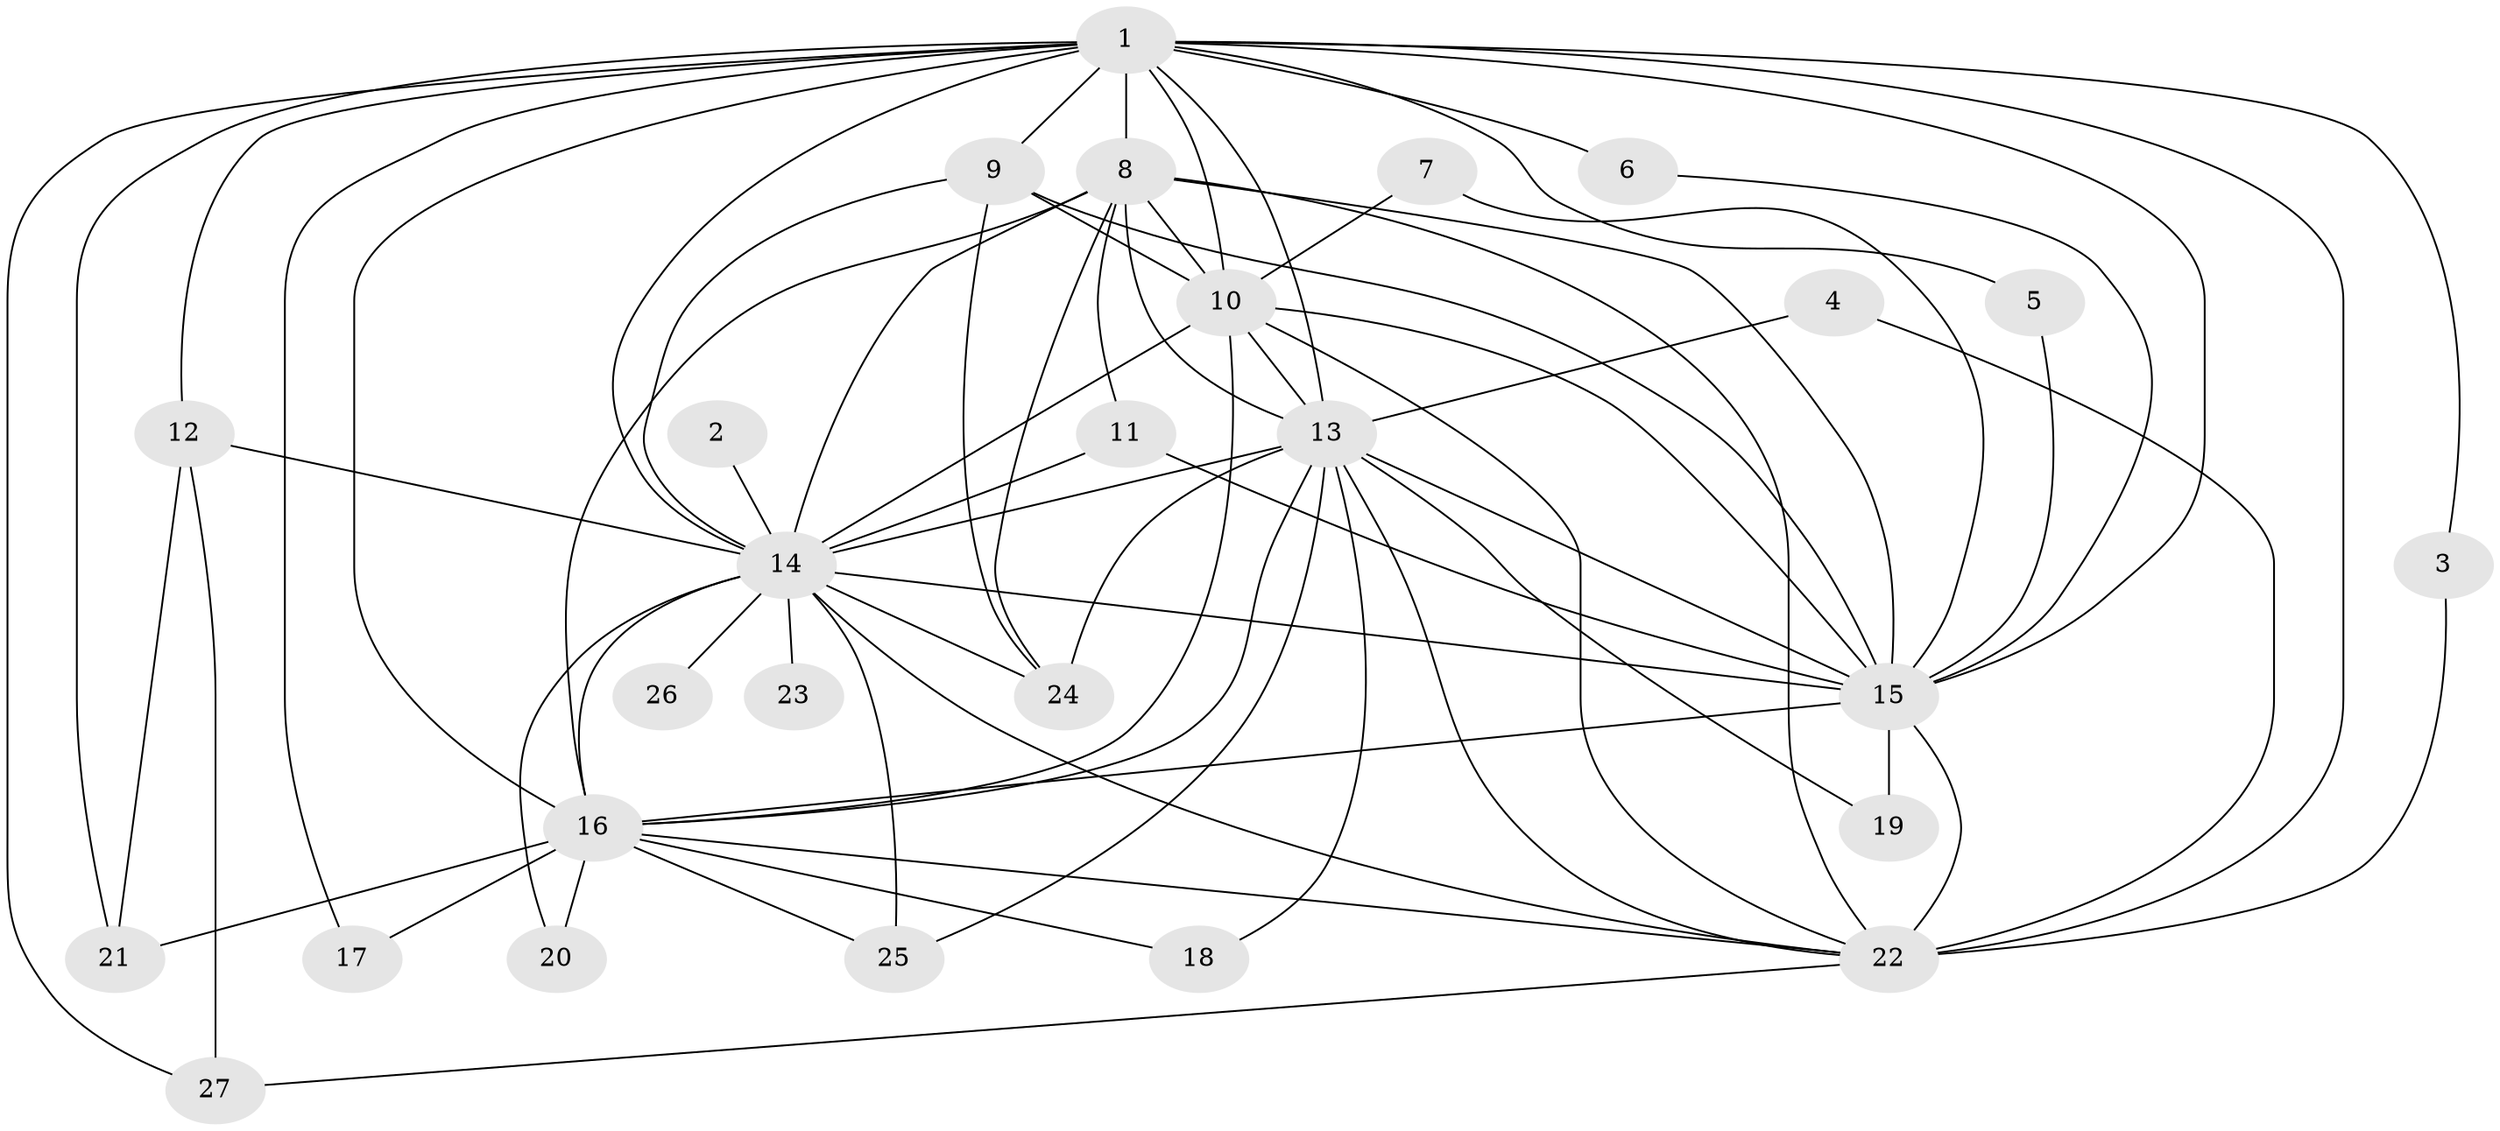 // original degree distribution, {14: 0.037037037037037035, 13: 0.018518518518518517, 16: 0.05555555555555555, 28: 0.018518518518518517, 12: 0.037037037037037035, 15: 0.018518518518518517, 2: 0.48148148148148145, 3: 0.25925925925925924, 4: 0.07407407407407407}
// Generated by graph-tools (version 1.1) at 2025/25/03/09/25 03:25:38]
// undirected, 27 vertices, 71 edges
graph export_dot {
graph [start="1"]
  node [color=gray90,style=filled];
  1;
  2;
  3;
  4;
  5;
  6;
  7;
  8;
  9;
  10;
  11;
  12;
  13;
  14;
  15;
  16;
  17;
  18;
  19;
  20;
  21;
  22;
  23;
  24;
  25;
  26;
  27;
  1 -- 3 [weight=1.0];
  1 -- 5 [weight=1.0];
  1 -- 6 [weight=2.0];
  1 -- 8 [weight=4.0];
  1 -- 9 [weight=1.0];
  1 -- 10 [weight=3.0];
  1 -- 12 [weight=2.0];
  1 -- 13 [weight=3.0];
  1 -- 14 [weight=3.0];
  1 -- 15 [weight=3.0];
  1 -- 16 [weight=4.0];
  1 -- 17 [weight=1.0];
  1 -- 21 [weight=1.0];
  1 -- 22 [weight=3.0];
  1 -- 27 [weight=1.0];
  2 -- 14 [weight=1.0];
  3 -- 22 [weight=1.0];
  4 -- 13 [weight=1.0];
  4 -- 22 [weight=1.0];
  5 -- 15 [weight=1.0];
  6 -- 15 [weight=1.0];
  7 -- 10 [weight=1.0];
  7 -- 15 [weight=1.0];
  8 -- 10 [weight=1.0];
  8 -- 11 [weight=1.0];
  8 -- 13 [weight=1.0];
  8 -- 14 [weight=1.0];
  8 -- 15 [weight=1.0];
  8 -- 16 [weight=1.0];
  8 -- 22 [weight=1.0];
  8 -- 24 [weight=1.0];
  9 -- 10 [weight=1.0];
  9 -- 14 [weight=1.0];
  9 -- 15 [weight=1.0];
  9 -- 24 [weight=1.0];
  10 -- 13 [weight=1.0];
  10 -- 14 [weight=2.0];
  10 -- 15 [weight=2.0];
  10 -- 16 [weight=2.0];
  10 -- 22 [weight=1.0];
  11 -- 14 [weight=1.0];
  11 -- 15 [weight=1.0];
  12 -- 14 [weight=1.0];
  12 -- 21 [weight=1.0];
  12 -- 27 [weight=1.0];
  13 -- 14 [weight=4.0];
  13 -- 15 [weight=1.0];
  13 -- 16 [weight=1.0];
  13 -- 18 [weight=1.0];
  13 -- 19 [weight=1.0];
  13 -- 22 [weight=1.0];
  13 -- 24 [weight=1.0];
  13 -- 25 [weight=1.0];
  14 -- 15 [weight=2.0];
  14 -- 16 [weight=2.0];
  14 -- 20 [weight=1.0];
  14 -- 22 [weight=1.0];
  14 -- 23 [weight=1.0];
  14 -- 24 [weight=2.0];
  14 -- 25 [weight=1.0];
  14 -- 26 [weight=2.0];
  15 -- 16 [weight=1.0];
  15 -- 19 [weight=1.0];
  15 -- 22 [weight=1.0];
  16 -- 17 [weight=1.0];
  16 -- 18 [weight=1.0];
  16 -- 20 [weight=1.0];
  16 -- 21 [weight=1.0];
  16 -- 22 [weight=1.0];
  16 -- 25 [weight=1.0];
  22 -- 27 [weight=1.0];
}
